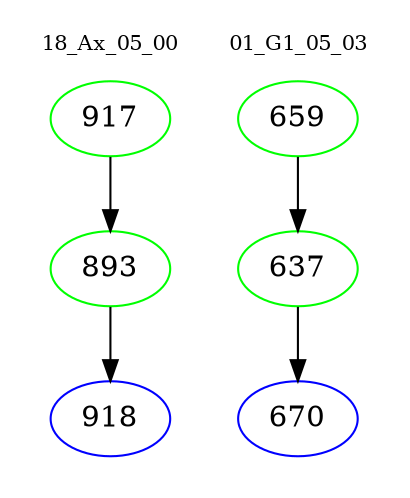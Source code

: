 digraph{
subgraph cluster_0 {
color = white
label = "18_Ax_05_00";
fontsize=10;
T0_917 [label="917", color="green"]
T0_917 -> T0_893 [color="black"]
T0_893 [label="893", color="green"]
T0_893 -> T0_918 [color="black"]
T0_918 [label="918", color="blue"]
}
subgraph cluster_1 {
color = white
label = "01_G1_05_03";
fontsize=10;
T1_659 [label="659", color="green"]
T1_659 -> T1_637 [color="black"]
T1_637 [label="637", color="green"]
T1_637 -> T1_670 [color="black"]
T1_670 [label="670", color="blue"]
}
}
